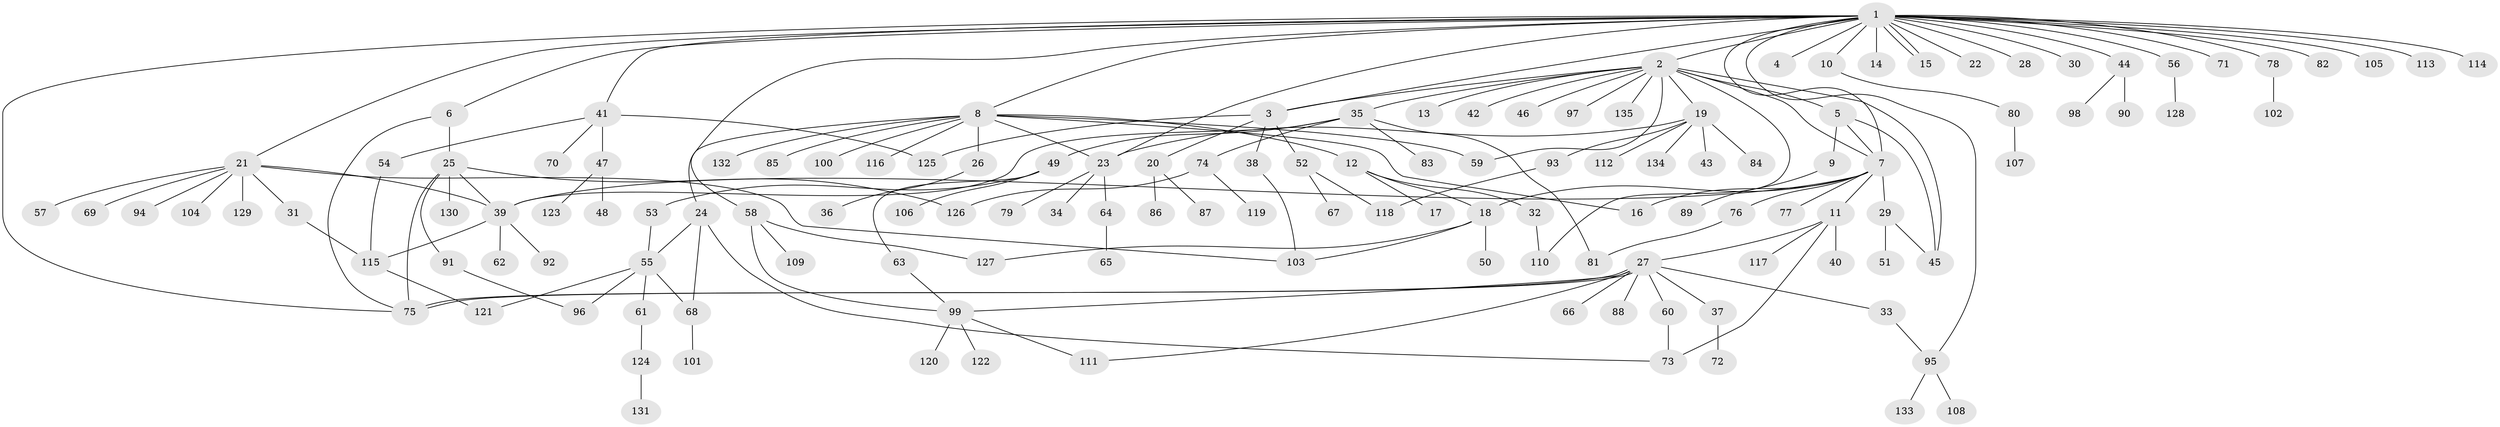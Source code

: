 // Generated by graph-tools (version 1.1) at 2025/48/03/09/25 04:48:32]
// undirected, 135 vertices, 172 edges
graph export_dot {
graph [start="1"]
  node [color=gray90,style=filled];
  1;
  2;
  3;
  4;
  5;
  6;
  7;
  8;
  9;
  10;
  11;
  12;
  13;
  14;
  15;
  16;
  17;
  18;
  19;
  20;
  21;
  22;
  23;
  24;
  25;
  26;
  27;
  28;
  29;
  30;
  31;
  32;
  33;
  34;
  35;
  36;
  37;
  38;
  39;
  40;
  41;
  42;
  43;
  44;
  45;
  46;
  47;
  48;
  49;
  50;
  51;
  52;
  53;
  54;
  55;
  56;
  57;
  58;
  59;
  60;
  61;
  62;
  63;
  64;
  65;
  66;
  67;
  68;
  69;
  70;
  71;
  72;
  73;
  74;
  75;
  76;
  77;
  78;
  79;
  80;
  81;
  82;
  83;
  84;
  85;
  86;
  87;
  88;
  89;
  90;
  91;
  92;
  93;
  94;
  95;
  96;
  97;
  98;
  99;
  100;
  101;
  102;
  103;
  104;
  105;
  106;
  107;
  108;
  109;
  110;
  111;
  112;
  113;
  114;
  115;
  116;
  117;
  118;
  119;
  120;
  121;
  122;
  123;
  124;
  125;
  126;
  127;
  128;
  129;
  130;
  131;
  132;
  133;
  134;
  135;
  1 -- 2;
  1 -- 3;
  1 -- 4;
  1 -- 6;
  1 -- 7;
  1 -- 8;
  1 -- 10;
  1 -- 14;
  1 -- 15;
  1 -- 15;
  1 -- 21;
  1 -- 22;
  1 -- 23;
  1 -- 28;
  1 -- 30;
  1 -- 41;
  1 -- 44;
  1 -- 56;
  1 -- 58;
  1 -- 71;
  1 -- 75;
  1 -- 78;
  1 -- 82;
  1 -- 95;
  1 -- 105;
  1 -- 113;
  1 -- 114;
  2 -- 3;
  2 -- 5;
  2 -- 7;
  2 -- 13;
  2 -- 19;
  2 -- 35;
  2 -- 42;
  2 -- 45;
  2 -- 46;
  2 -- 59;
  2 -- 97;
  2 -- 110;
  2 -- 135;
  3 -- 20;
  3 -- 38;
  3 -- 52;
  3 -- 125;
  5 -- 7;
  5 -- 9;
  5 -- 45;
  6 -- 25;
  6 -- 75;
  7 -- 11;
  7 -- 16;
  7 -- 18;
  7 -- 29;
  7 -- 39;
  7 -- 76;
  7 -- 77;
  8 -- 12;
  8 -- 16;
  8 -- 23;
  8 -- 24;
  8 -- 26;
  8 -- 59;
  8 -- 85;
  8 -- 100;
  8 -- 116;
  8 -- 132;
  9 -- 89;
  10 -- 80;
  11 -- 27;
  11 -- 40;
  11 -- 73;
  11 -- 117;
  12 -- 17;
  12 -- 18;
  12 -- 32;
  18 -- 50;
  18 -- 103;
  18 -- 127;
  19 -- 23;
  19 -- 43;
  19 -- 84;
  19 -- 93;
  19 -- 112;
  19 -- 134;
  20 -- 86;
  20 -- 87;
  21 -- 31;
  21 -- 39;
  21 -- 57;
  21 -- 69;
  21 -- 94;
  21 -- 103;
  21 -- 104;
  21 -- 129;
  23 -- 34;
  23 -- 64;
  23 -- 79;
  24 -- 55;
  24 -- 68;
  24 -- 73;
  25 -- 39;
  25 -- 75;
  25 -- 91;
  25 -- 126;
  25 -- 130;
  26 -- 36;
  27 -- 33;
  27 -- 37;
  27 -- 60;
  27 -- 66;
  27 -- 75;
  27 -- 75;
  27 -- 88;
  27 -- 99;
  27 -- 111;
  29 -- 45;
  29 -- 51;
  31 -- 115;
  32 -- 110;
  33 -- 95;
  35 -- 39;
  35 -- 49;
  35 -- 74;
  35 -- 81;
  35 -- 83;
  37 -- 72;
  38 -- 103;
  39 -- 62;
  39 -- 92;
  39 -- 115;
  41 -- 47;
  41 -- 54;
  41 -- 70;
  41 -- 125;
  44 -- 90;
  44 -- 98;
  47 -- 48;
  47 -- 123;
  49 -- 53;
  49 -- 63;
  49 -- 106;
  52 -- 67;
  52 -- 118;
  53 -- 55;
  54 -- 115;
  55 -- 61;
  55 -- 68;
  55 -- 96;
  55 -- 121;
  56 -- 128;
  58 -- 99;
  58 -- 109;
  58 -- 127;
  60 -- 73;
  61 -- 124;
  63 -- 99;
  64 -- 65;
  68 -- 101;
  74 -- 119;
  74 -- 126;
  76 -- 81;
  78 -- 102;
  80 -- 107;
  91 -- 96;
  93 -- 118;
  95 -- 108;
  95 -- 133;
  99 -- 111;
  99 -- 120;
  99 -- 122;
  115 -- 121;
  124 -- 131;
}

